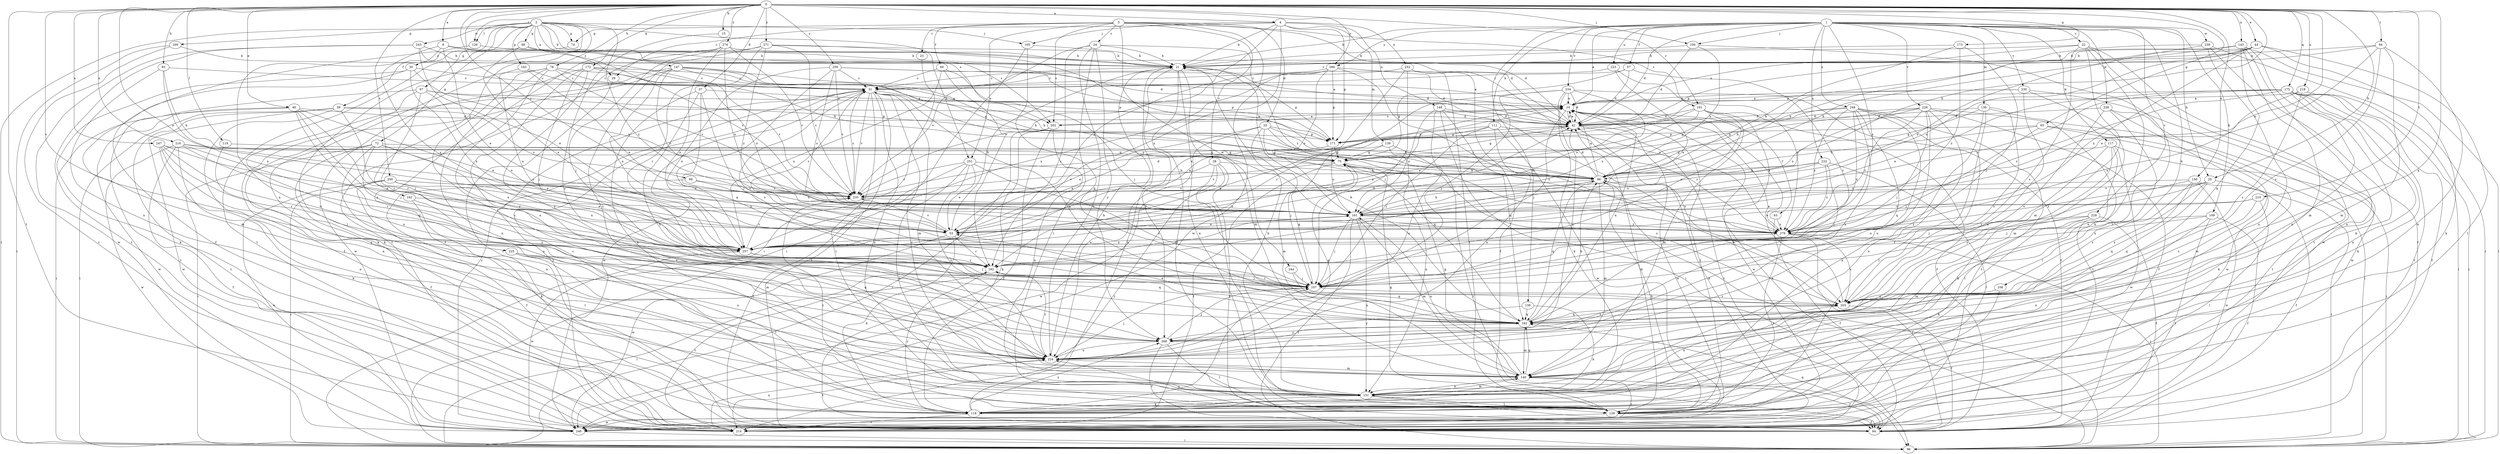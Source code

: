 strict digraph  {
0;
1;
2;
3;
4;
8;
10;
15;
20;
21;
22;
23;
24;
25;
28;
29;
30;
31;
37;
42;
44;
46;
53;
57;
59;
60;
63;
64;
65;
67;
68;
72;
74;
75;
78;
83;
86;
94;
96;
99;
100;
105;
107;
108;
109;
111;
117;
118;
119;
126;
129;
136;
138;
139;
140;
143;
147;
148;
151;
158;
161;
162;
163;
169;
171;
172;
173;
175;
182;
191;
192;
200;
202;
203;
210;
214;
216;
218;
222;
223;
224;
225;
228;
229;
230;
234;
235;
238;
239;
243;
244;
246;
247;
248;
251;
252;
257;
259;
266;
268;
271;
274;
279;
0 -> 4  [label=a];
0 -> 8  [label=a];
0 -> 15  [label=b];
0 -> 20  [label=b];
0 -> 37  [label=d];
0 -> 44  [label=e];
0 -> 46  [label=e];
0 -> 53  [label=e];
0 -> 65  [label=g];
0 -> 78  [label=h];
0 -> 83  [label=h];
0 -> 86  [label=h];
0 -> 94  [label=i];
0 -> 99  [label=j];
0 -> 100  [label=j];
0 -> 119  [label=l];
0 -> 126  [label=l];
0 -> 143  [label=n];
0 -> 158  [label=o];
0 -> 161  [label=o];
0 -> 172  [label=q];
0 -> 173  [label=q];
0 -> 175  [label=q];
0 -> 182  [label=q];
0 -> 191  [label=r];
0 -> 200  [label=s];
0 -> 202  [label=s];
0 -> 210  [label=t];
0 -> 214  [label=t];
0 -> 216  [label=u];
0 -> 218  [label=u];
0 -> 225  [label=v];
0 -> 247  [label=x];
0 -> 259  [label=y];
0 -> 266  [label=y];
0 -> 271  [label=z];
0 -> 274  [label=z];
1 -> 10  [label=a];
1 -> 20  [label=b];
1 -> 21  [label=b];
1 -> 22  [label=c];
1 -> 42  [label=d];
1 -> 57  [label=f];
1 -> 100  [label=j];
1 -> 108  [label=k];
1 -> 109  [label=k];
1 -> 111  [label=k];
1 -> 117  [label=k];
1 -> 136  [label=m];
1 -> 138  [label=m];
1 -> 222  [label=u];
1 -> 223  [label=u];
1 -> 228  [label=v];
1 -> 229  [label=v];
1 -> 230  [label=v];
1 -> 234  [label=v];
1 -> 238  [label=w];
1 -> 239  [label=w];
1 -> 248  [label=x];
1 -> 266  [label=y];
1 -> 279  [label=z];
2 -> 21  [label=b];
2 -> 42  [label=d];
2 -> 59  [label=f];
2 -> 67  [label=g];
2 -> 68  [label=g];
2 -> 72  [label=g];
2 -> 74  [label=g];
2 -> 96  [label=i];
2 -> 105  [label=j];
2 -> 126  [label=l];
2 -> 129  [label=l];
2 -> 147  [label=n];
2 -> 162  [label=p];
2 -> 163  [label=p];
2 -> 169  [label=p];
2 -> 202  [label=s];
2 -> 243  [label=w];
2 -> 251  [label=x];
2 -> 279  [label=z];
3 -> 23  [label=c];
3 -> 24  [label=c];
3 -> 25  [label=c];
3 -> 28  [label=c];
3 -> 42  [label=d];
3 -> 60  [label=f];
3 -> 74  [label=g];
3 -> 191  [label=r];
3 -> 202  [label=s];
3 -> 244  [label=w];
3 -> 246  [label=w];
3 -> 251  [label=x];
4 -> 21  [label=b];
4 -> 29  [label=c];
4 -> 53  [label=e];
4 -> 105  [label=j];
4 -> 139  [label=m];
4 -> 148  [label=n];
4 -> 171  [label=p];
4 -> 252  [label=x];
4 -> 257  [label=x];
8 -> 29  [label=c];
8 -> 30  [label=c];
8 -> 42  [label=d];
8 -> 53  [label=e];
8 -> 257  [label=x];
10 -> 42  [label=d];
10 -> 53  [label=e];
10 -> 63  [label=f];
10 -> 107  [label=j];
10 -> 129  [label=l];
10 -> 202  [label=s];
15 -> 268  [label=y];
20 -> 64  [label=f];
20 -> 107  [label=j];
20 -> 182  [label=q];
20 -> 203  [label=s];
20 -> 235  [label=v];
20 -> 279  [label=z];
21 -> 31  [label=c];
21 -> 42  [label=d];
21 -> 129  [label=l];
21 -> 140  [label=m];
21 -> 151  [label=n];
21 -> 171  [label=p];
21 -> 268  [label=y];
22 -> 21  [label=b];
22 -> 140  [label=m];
22 -> 151  [label=n];
22 -> 171  [label=p];
22 -> 203  [label=s];
22 -> 214  [label=t];
22 -> 246  [label=w];
23 -> 96  [label=i];
24 -> 21  [label=b];
24 -> 129  [label=l];
24 -> 192  [label=r];
24 -> 224  [label=u];
24 -> 235  [label=v];
24 -> 268  [label=y];
24 -> 279  [label=z];
25 -> 53  [label=e];
25 -> 86  [label=h];
25 -> 140  [label=m];
25 -> 171  [label=p];
25 -> 182  [label=q];
25 -> 224  [label=u];
25 -> 279  [label=z];
28 -> 64  [label=f];
28 -> 86  [label=h];
28 -> 129  [label=l];
28 -> 214  [label=t];
28 -> 235  [label=v];
28 -> 246  [label=w];
29 -> 64  [label=f];
29 -> 161  [label=o];
30 -> 31  [label=c];
30 -> 118  [label=k];
30 -> 140  [label=m];
30 -> 235  [label=v];
30 -> 257  [label=x];
31 -> 10  [label=a];
31 -> 64  [label=f];
31 -> 129  [label=l];
31 -> 140  [label=m];
31 -> 151  [label=n];
31 -> 161  [label=o];
31 -> 182  [label=q];
31 -> 214  [label=t];
31 -> 235  [label=v];
31 -> 246  [label=w];
37 -> 10  [label=a];
37 -> 107  [label=j];
37 -> 151  [label=n];
37 -> 203  [label=s];
37 -> 224  [label=u];
42 -> 10  [label=a];
42 -> 75  [label=g];
42 -> 171  [label=p];
42 -> 214  [label=t];
42 -> 246  [label=w];
44 -> 10  [label=a];
44 -> 21  [label=b];
44 -> 86  [label=h];
44 -> 118  [label=k];
44 -> 129  [label=l];
44 -> 161  [label=o];
44 -> 171  [label=p];
44 -> 279  [label=z];
46 -> 42  [label=d];
46 -> 53  [label=e];
46 -> 96  [label=i];
46 -> 107  [label=j];
46 -> 182  [label=q];
46 -> 192  [label=r];
46 -> 246  [label=w];
53 -> 21  [label=b];
53 -> 31  [label=c];
53 -> 118  [label=k];
53 -> 192  [label=r];
53 -> 235  [label=v];
53 -> 246  [label=w];
57 -> 31  [label=c];
57 -> 42  [label=d];
57 -> 75  [label=g];
57 -> 192  [label=r];
59 -> 42  [label=d];
59 -> 96  [label=i];
59 -> 151  [label=n];
59 -> 192  [label=r];
59 -> 214  [label=t];
59 -> 235  [label=v];
59 -> 246  [label=w];
60 -> 31  [label=c];
60 -> 107  [label=j];
60 -> 192  [label=r];
60 -> 257  [label=x];
63 -> 64  [label=f];
63 -> 279  [label=z];
64 -> 182  [label=q];
65 -> 86  [label=h];
65 -> 107  [label=j];
65 -> 118  [label=k];
65 -> 140  [label=m];
65 -> 171  [label=p];
67 -> 10  [label=a];
67 -> 107  [label=j];
67 -> 171  [label=p];
67 -> 214  [label=t];
67 -> 224  [label=u];
67 -> 257  [label=x];
68 -> 21  [label=b];
68 -> 64  [label=f];
68 -> 235  [label=v];
68 -> 257  [label=x];
72 -> 53  [label=e];
72 -> 64  [label=f];
72 -> 75  [label=g];
72 -> 96  [label=i];
72 -> 151  [label=n];
72 -> 257  [label=x];
72 -> 268  [label=y];
74 -> 214  [label=t];
75 -> 86  [label=h];
75 -> 203  [label=s];
75 -> 214  [label=t];
75 -> 235  [label=v];
78 -> 31  [label=c];
78 -> 118  [label=k];
78 -> 151  [label=n];
78 -> 171  [label=p];
78 -> 224  [label=u];
78 -> 235  [label=v];
78 -> 268  [label=y];
83 -> 31  [label=c];
83 -> 86  [label=h];
83 -> 224  [label=u];
83 -> 257  [label=x];
86 -> 10  [label=a];
86 -> 42  [label=d];
86 -> 96  [label=i];
86 -> 140  [label=m];
86 -> 182  [label=q];
86 -> 192  [label=r];
86 -> 235  [label=v];
94 -> 21  [label=b];
94 -> 31  [label=c];
94 -> 53  [label=e];
94 -> 140  [label=m];
94 -> 151  [label=n];
94 -> 203  [label=s];
96 -> 10  [label=a];
99 -> 118  [label=k];
99 -> 161  [label=o];
99 -> 235  [label=v];
100 -> 21  [label=b];
100 -> 42  [label=d];
100 -> 86  [label=h];
100 -> 151  [label=n];
105 -> 21  [label=b];
105 -> 96  [label=i];
105 -> 182  [label=q];
107 -> 31  [label=c];
107 -> 75  [label=g];
107 -> 192  [label=r];
107 -> 203  [label=s];
108 -> 129  [label=l];
108 -> 203  [label=s];
109 -> 64  [label=f];
109 -> 151  [label=n];
109 -> 214  [label=t];
109 -> 257  [label=x];
109 -> 279  [label=z];
111 -> 107  [label=j];
111 -> 171  [label=p];
111 -> 224  [label=u];
111 -> 246  [label=w];
111 -> 257  [label=x];
111 -> 279  [label=z];
117 -> 75  [label=g];
117 -> 96  [label=i];
117 -> 118  [label=k];
117 -> 129  [label=l];
117 -> 246  [label=w];
117 -> 268  [label=y];
118 -> 21  [label=b];
118 -> 31  [label=c];
118 -> 107  [label=j];
118 -> 192  [label=r];
118 -> 214  [label=t];
118 -> 268  [label=y];
119 -> 75  [label=g];
119 -> 224  [label=u];
126 -> 21  [label=b];
126 -> 224  [label=u];
129 -> 42  [label=d];
129 -> 64  [label=f];
129 -> 75  [label=g];
129 -> 86  [label=h];
129 -> 224  [label=u];
129 -> 235  [label=v];
129 -> 246  [label=w];
136 -> 42  [label=d];
136 -> 75  [label=g];
136 -> 151  [label=n];
136 -> 203  [label=s];
136 -> 214  [label=t];
136 -> 268  [label=y];
138 -> 118  [label=k];
138 -> 182  [label=q];
138 -> 268  [label=y];
139 -> 75  [label=g];
139 -> 96  [label=i];
139 -> 107  [label=j];
139 -> 151  [label=n];
140 -> 64  [label=f];
140 -> 75  [label=g];
140 -> 151  [label=n];
140 -> 161  [label=o];
140 -> 182  [label=q];
140 -> 214  [label=t];
143 -> 21  [label=b];
143 -> 86  [label=h];
143 -> 96  [label=i];
143 -> 118  [label=k];
143 -> 140  [label=m];
143 -> 151  [label=n];
143 -> 182  [label=q];
147 -> 10  [label=a];
147 -> 31  [label=c];
147 -> 64  [label=f];
147 -> 75  [label=g];
147 -> 86  [label=h];
147 -> 118  [label=k];
147 -> 161  [label=o];
147 -> 257  [label=x];
148 -> 42  [label=d];
148 -> 96  [label=i];
148 -> 161  [label=o];
148 -> 182  [label=q];
148 -> 203  [label=s];
148 -> 224  [label=u];
151 -> 21  [label=b];
151 -> 31  [label=c];
151 -> 64  [label=f];
151 -> 118  [label=k];
151 -> 129  [label=l];
151 -> 140  [label=m];
158 -> 96  [label=i];
158 -> 107  [label=j];
158 -> 182  [label=q];
158 -> 203  [label=s];
158 -> 235  [label=v];
158 -> 246  [label=w];
161 -> 53  [label=e];
161 -> 86  [label=h];
161 -> 96  [label=i];
161 -> 107  [label=j];
161 -> 140  [label=m];
161 -> 151  [label=n];
161 -> 279  [label=z];
162 -> 129  [label=l];
162 -> 140  [label=m];
162 -> 161  [label=o];
163 -> 31  [label=c];
163 -> 53  [label=e];
163 -> 257  [label=x];
169 -> 21  [label=b];
169 -> 96  [label=i];
169 -> 214  [label=t];
171 -> 53  [label=e];
171 -> 75  [label=g];
171 -> 161  [label=o];
172 -> 31  [label=c];
172 -> 86  [label=h];
172 -> 107  [label=j];
172 -> 224  [label=u];
172 -> 235  [label=v];
172 -> 246  [label=w];
172 -> 268  [label=y];
173 -> 21  [label=b];
173 -> 86  [label=h];
173 -> 107  [label=j];
173 -> 279  [label=z];
175 -> 10  [label=a];
175 -> 53  [label=e];
175 -> 64  [label=f];
175 -> 96  [label=i];
175 -> 118  [label=k];
175 -> 151  [label=n];
175 -> 161  [label=o];
175 -> 214  [label=t];
175 -> 224  [label=u];
175 -> 279  [label=z];
182 -> 10  [label=a];
182 -> 21  [label=b];
182 -> 53  [label=e];
182 -> 86  [label=h];
182 -> 140  [label=m];
182 -> 203  [label=s];
182 -> 268  [label=y];
191 -> 42  [label=d];
191 -> 53  [label=e];
191 -> 64  [label=f];
191 -> 140  [label=m];
191 -> 161  [label=o];
191 -> 192  [label=r];
191 -> 246  [label=w];
192 -> 96  [label=i];
192 -> 107  [label=j];
192 -> 161  [label=o];
192 -> 214  [label=t];
200 -> 53  [label=e];
200 -> 64  [label=f];
200 -> 96  [label=i];
200 -> 235  [label=v];
200 -> 246  [label=w];
200 -> 257  [label=x];
200 -> 279  [label=z];
202 -> 10  [label=a];
202 -> 64  [label=f];
202 -> 96  [label=i];
202 -> 118  [label=k];
202 -> 151  [label=n];
203 -> 10  [label=a];
203 -> 64  [label=f];
203 -> 86  [label=h];
203 -> 151  [label=n];
203 -> 182  [label=q];
210 -> 53  [label=e];
210 -> 129  [label=l];
210 -> 161  [label=o];
210 -> 203  [label=s];
214 -> 42  [label=d];
214 -> 224  [label=u];
216 -> 64  [label=f];
216 -> 75  [label=g];
216 -> 118  [label=k];
216 -> 161  [label=o];
216 -> 192  [label=r];
216 -> 246  [label=w];
216 -> 257  [label=x];
218 -> 10  [label=a];
218 -> 96  [label=i];
218 -> 203  [label=s];
218 -> 257  [label=x];
222 -> 86  [label=h];
222 -> 107  [label=j];
222 -> 129  [label=l];
222 -> 161  [label=o];
222 -> 235  [label=v];
222 -> 279  [label=z];
223 -> 31  [label=c];
223 -> 53  [label=e];
223 -> 279  [label=z];
224 -> 21  [label=b];
224 -> 75  [label=g];
224 -> 107  [label=j];
224 -> 140  [label=m];
224 -> 192  [label=r];
224 -> 214  [label=t];
225 -> 129  [label=l];
225 -> 182  [label=q];
225 -> 192  [label=r];
225 -> 224  [label=u];
228 -> 42  [label=d];
228 -> 64  [label=f];
228 -> 75  [label=g];
228 -> 96  [label=i];
228 -> 107  [label=j];
228 -> 118  [label=k];
228 -> 161  [label=o];
228 -> 224  [label=u];
228 -> 279  [label=z];
229 -> 64  [label=f];
229 -> 118  [label=k];
229 -> 140  [label=m];
229 -> 192  [label=r];
229 -> 279  [label=z];
230 -> 10  [label=a];
230 -> 86  [label=h];
230 -> 140  [label=m];
230 -> 224  [label=u];
230 -> 246  [label=w];
234 -> 10  [label=a];
234 -> 42  [label=d];
234 -> 64  [label=f];
234 -> 107  [label=j];
234 -> 118  [label=k];
234 -> 161  [label=o];
234 -> 192  [label=r];
234 -> 224  [label=u];
235 -> 31  [label=c];
235 -> 42  [label=d];
235 -> 161  [label=o];
238 -> 42  [label=d];
238 -> 129  [label=l];
238 -> 203  [label=s];
238 -> 214  [label=t];
238 -> 246  [label=w];
239 -> 21  [label=b];
239 -> 64  [label=f];
239 -> 96  [label=i];
239 -> 151  [label=n];
239 -> 161  [label=o];
243 -> 21  [label=b];
243 -> 53  [label=e];
243 -> 86  [label=h];
243 -> 214  [label=t];
243 -> 246  [label=w];
244 -> 107  [label=j];
244 -> 182  [label=q];
246 -> 31  [label=c];
246 -> 96  [label=i];
247 -> 53  [label=e];
247 -> 75  [label=g];
247 -> 151  [label=n];
247 -> 192  [label=r];
247 -> 257  [label=x];
247 -> 268  [label=y];
248 -> 42  [label=d];
248 -> 75  [label=g];
248 -> 129  [label=l];
248 -> 182  [label=q];
248 -> 214  [label=t];
248 -> 224  [label=u];
248 -> 257  [label=x];
248 -> 268  [label=y];
248 -> 279  [label=z];
251 -> 53  [label=e];
251 -> 64  [label=f];
251 -> 86  [label=h];
251 -> 151  [label=n];
251 -> 203  [label=s];
251 -> 224  [label=u];
251 -> 235  [label=v];
252 -> 31  [label=c];
252 -> 64  [label=f];
252 -> 107  [label=j];
252 -> 129  [label=l];
252 -> 257  [label=x];
252 -> 279  [label=z];
257 -> 10  [label=a];
257 -> 42  [label=d];
257 -> 107  [label=j];
257 -> 182  [label=q];
257 -> 192  [label=r];
257 -> 235  [label=v];
257 -> 246  [label=w];
259 -> 10  [label=a];
259 -> 31  [label=c];
259 -> 161  [label=o];
259 -> 171  [label=p];
259 -> 182  [label=q];
259 -> 235  [label=v];
259 -> 257  [label=x];
266 -> 31  [label=c];
266 -> 42  [label=d];
266 -> 161  [label=o];
266 -> 171  [label=p];
266 -> 235  [label=v];
266 -> 257  [label=x];
266 -> 279  [label=z];
268 -> 64  [label=f];
268 -> 107  [label=j];
268 -> 129  [label=l];
268 -> 224  [label=u];
271 -> 21  [label=b];
271 -> 86  [label=h];
271 -> 192  [label=r];
271 -> 214  [label=t];
271 -> 224  [label=u];
271 -> 235  [label=v];
271 -> 279  [label=z];
274 -> 21  [label=b];
274 -> 64  [label=f];
274 -> 107  [label=j];
274 -> 161  [label=o];
274 -> 235  [label=v];
274 -> 257  [label=x];
279 -> 10  [label=a];
279 -> 64  [label=f];
279 -> 96  [label=i];
279 -> 129  [label=l];
279 -> 203  [label=s];
279 -> 257  [label=x];
}
